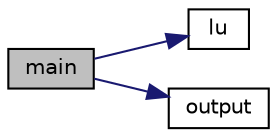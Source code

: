 digraph "main"
{
  edge [fontname="Helvetica",fontsize="10",labelfontname="Helvetica",labelfontsize="10"];
  node [fontname="Helvetica",fontsize="10",shape=record];
  rankdir="LR";
  Node1 [label="main",height=0.2,width=0.4,color="black", fillcolor="grey75", style="filled", fontcolor="black"];
  Node1 -> Node2 [color="midnightblue",fontsize="10",style="solid"];
  Node2 [label="lu",height=0.2,width=0.4,color="black", fillcolor="white", style="filled",URL="$LUDecomp_8cpp.html#ae9c4a9a6c6d420e1df3fed70f4faf375"];
  Node1 -> Node3 [color="midnightblue",fontsize="10",style="solid"];
  Node3 [label="output",height=0.2,width=0.4,color="black", fillcolor="white", style="filled",URL="$LUDecomp_8cpp.html#a03c4f4fac92a1c3266ad7002a68b4610"];
}
